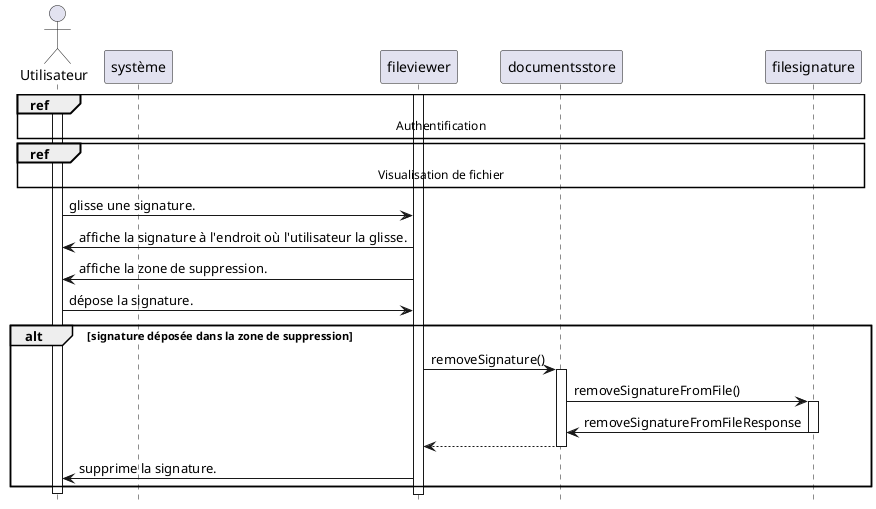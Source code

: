 @startuml sequence_delete_signature

hide footbox


actor "Utilisateur" as user
participant "système" as system



ref over user,fileviewer,documentsstore,filesignature : Authentification
ref over user,fileviewer,documentsstore,filesignature : Visualisation de fichier

activate user
activate fileviewer

user -> fileviewer : glisse une signature.
fileviewer -> user : affiche la signature à l'endroit où l'utilisateur la glisse.
fileviewer -> user : affiche la zone de suppression.
user -> fileviewer : dépose la signature.
alt signature déposée dans la zone de suppression
    fileviewer -> documentsstore : removeSignature()
    activate documentsstore
    documentsstore -> filesignature : removeSignatureFromFile()
    activate filesignature
    filesignature -> documentsstore : removeSignatureFromFileResponse
    deactivate filesignature
    documentsstore --> fileviewer 
    deactivate documentsstore
    fileviewer -> user : supprime la signature.
end
deactivate user